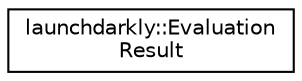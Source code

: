digraph "Graphical Class Hierarchy"
{
 // LATEX_PDF_SIZE
  edge [fontname="Helvetica",fontsize="10",labelfontname="Helvetica",labelfontsize="10"];
  node [fontname="Helvetica",fontsize="10",shape=record];
  rankdir="LR";
  Node0 [label="launchdarkly::Evaluation\lResult",height=0.2,width=0.4,color="black", fillcolor="white", style="filled",URL="$classlaunchdarkly_1_1EvaluationResult.html",tooltip=" "];
}

